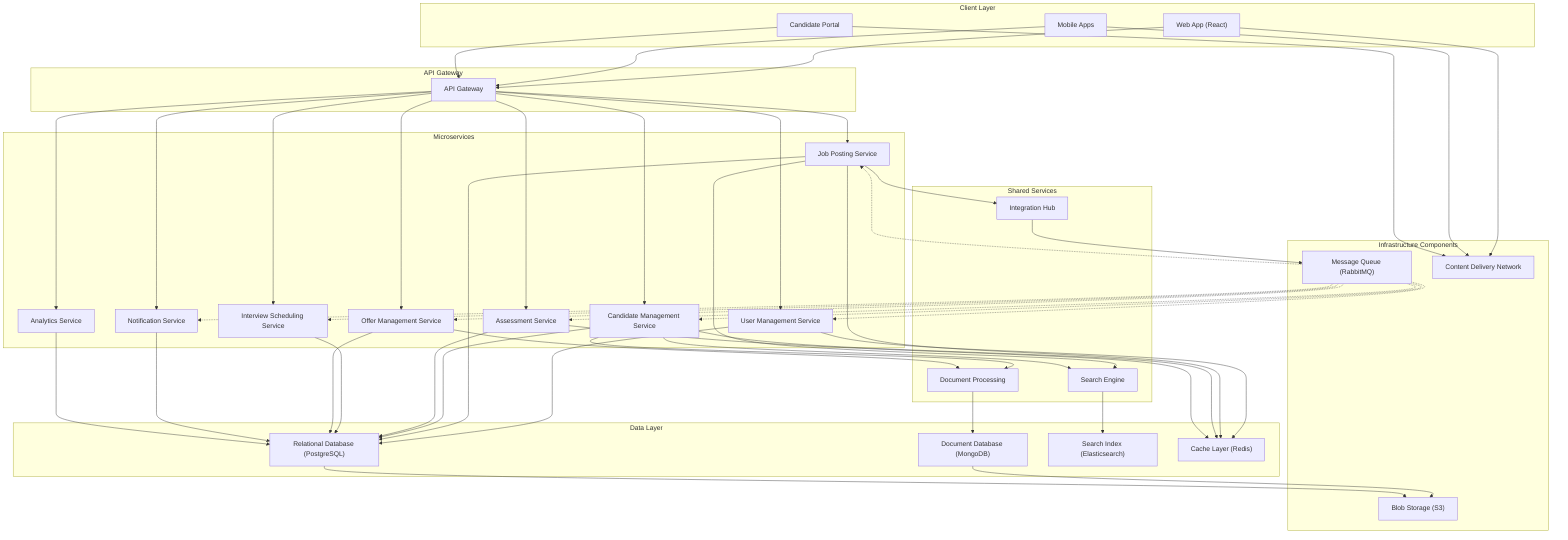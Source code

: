 flowchart TB
    subgraph "Client Layer"
        WEB["Web App (React)"]
        MOBILE["Mobile Apps"]
        CAND["Candidate Portal"]
    end

    subgraph "API Gateway"
        GATEWAY["API Gateway"]
    end

    subgraph "Microservices"
        USER["User Management Service"]
        JOB["Job Posting Service"]
        CAND_SVC["Candidate Management Service"]
        ASSESS["Assessment Service"]
        INTERVIEW["Interview Scheduling Service"]
        OFFER["Offer Management Service"]
        NOTIF["Notification Service"]
        ANALYTICS["Analytics Service"]
    end

    subgraph "Shared Services"
        SEARCH["Search Engine"]
        DOC["Document Processing"]
        INTEGR["Integration Hub"]
    end

    subgraph "Data Layer"
        RDBMS["Relational Database (PostgreSQL)"]
        DOCDB["Document Database (MongoDB)"]
        ES["Search Index (Elasticsearch)"]
        CACHE["Cache Layer (Redis)"]
    end

    subgraph "Infrastructure Components"
        MQ["Message Queue (RabbitMQ)"]
        BLOB["Blob Storage (S3)"]
        CDN["Content Delivery Network"]
    end

    %% Client Layer to API Gateway
    WEB --> GATEWAY
    MOBILE --> GATEWAY
    CAND --> GATEWAY

    %% API Gateway to Microservices
    GATEWAY --> USER
    GATEWAY --> JOB
    GATEWAY --> CAND_SVC
    GATEWAY --> ASSESS
    GATEWAY --> INTERVIEW
    GATEWAY --> OFFER
    GATEWAY --> NOTIF
    GATEWAY --> ANALYTICS

    %% Microservices to Shared Services
    JOB --> SEARCH
    CAND_SVC --> SEARCH
    JOB --> INTEGR
    CAND_SVC --> DOC
    OFFER --> DOC

    %% Shared Services to Data Layer
    SEARCH --> ES
    DOC --> DOCDB
    INTEGR --> MQ

    %% Microservices to Data Layer
    USER --> RDBMS
    JOB --> RDBMS
    CAND_SVC --> RDBMS
    ASSESS --> RDBMS
    INTERVIEW --> RDBMS
    OFFER --> RDBMS
    NOTIF --> RDBMS
    ANALYTICS --> RDBMS

    USER --> CACHE
    JOB --> CACHE
    CAND_SVC --> CACHE
    ASSESS --> CACHE

    %% Data Layer to Infrastructure
    DOCDB --> BLOB
    RDBMS --> BLOB

    %% Infrastructure connections
    MQ -.-> USER
    MQ -.-> JOB
    MQ -.-> CAND_SVC
    MQ -.-> ASSESS
    MQ -.-> INTERVIEW
    MQ -.-> OFFER
    MQ -.-> NOTIF

    %% CDN connections
    WEB --> CDN
    MOBILE --> CDN
    CAND --> CDN